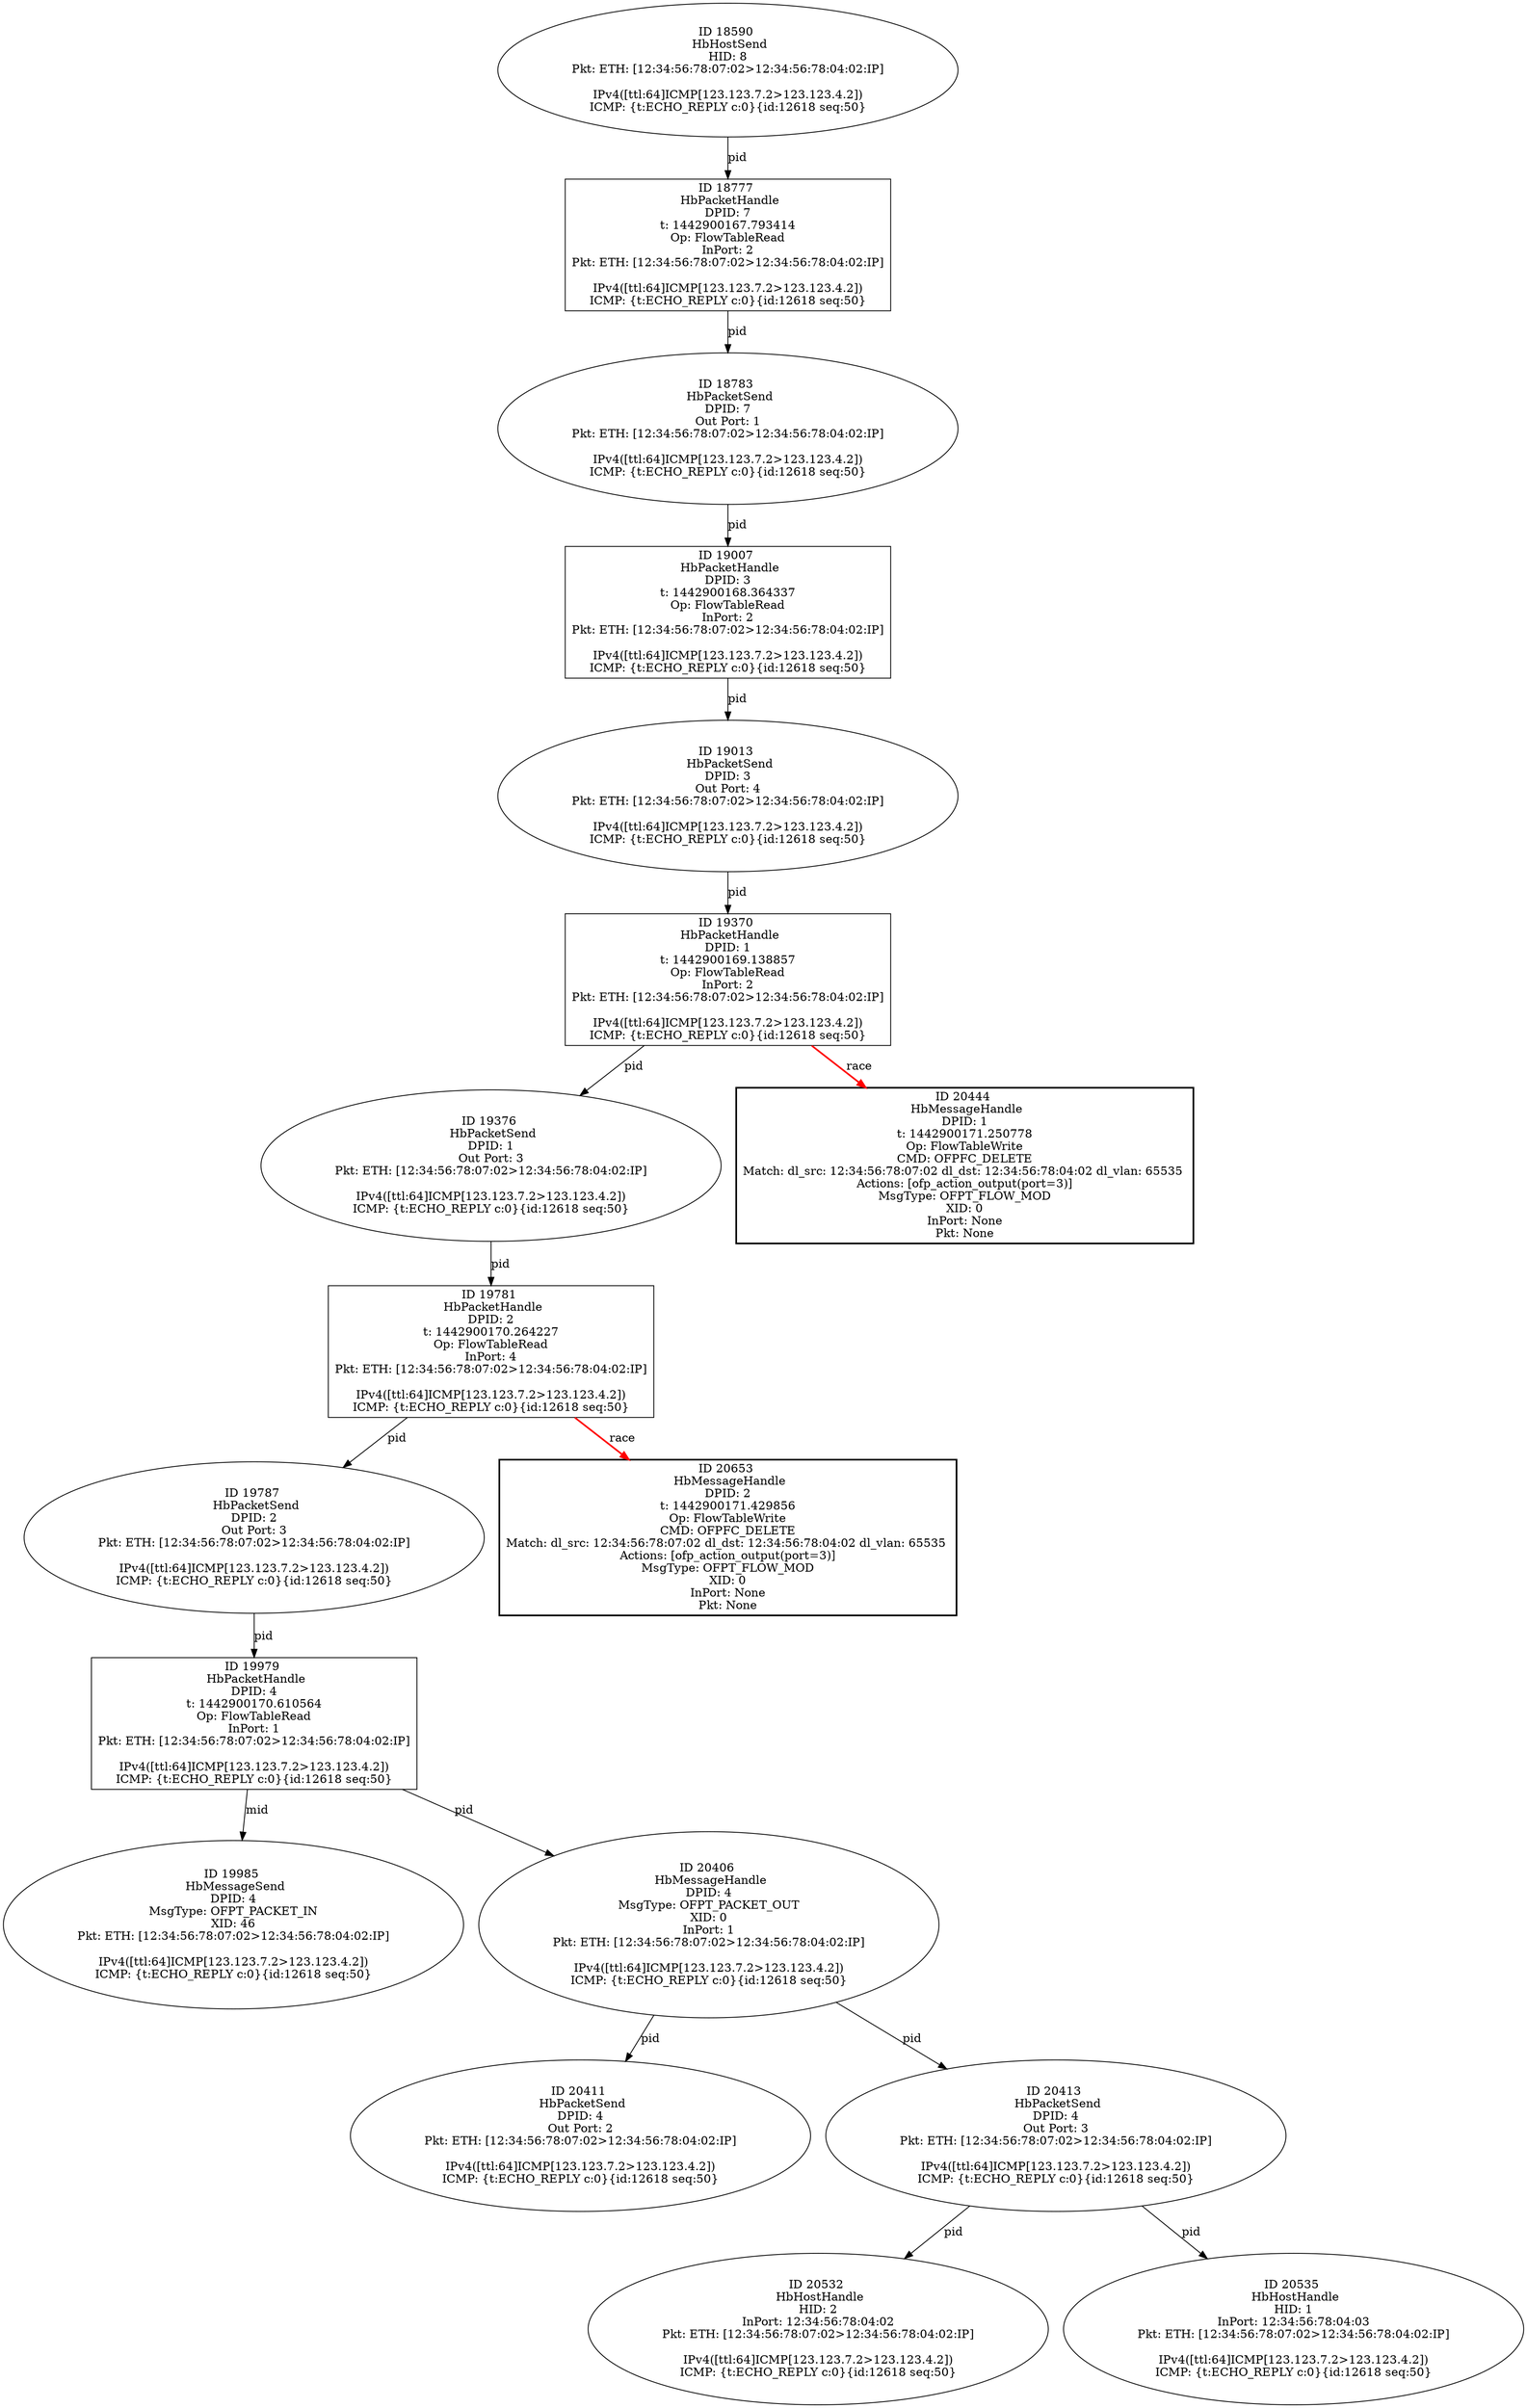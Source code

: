 strict digraph G {
19787 [shape=oval, event=<hb_events.HbPacketSend object at 0x10f788290>, label="ID 19787 
 HbPacketSend
DPID: 2
Out Port: 3
Pkt: ETH: [12:34:56:78:07:02>12:34:56:78:04:02:IP]

IPv4([ttl:64]ICMP[123.123.7.2>123.123.4.2])
ICMP: {t:ECHO_REPLY c:0}{id:12618 seq:50}"];
19013 [shape=oval, event=<hb_events.HbPacketSend object at 0x10f29cad0>, label="ID 19013 
 HbPacketSend
DPID: 3
Out Port: 4
Pkt: ETH: [12:34:56:78:07:02>12:34:56:78:04:02:IP]

IPv4([ttl:64]ICMP[123.123.7.2>123.123.4.2])
ICMP: {t:ECHO_REPLY c:0}{id:12618 seq:50}"];
19781 [shape=box, event=<hb_events.HbPacketHandle object at 0x10f784910>, label="ID 19781 
 HbPacketHandle
DPID: 2
t: 1442900170.264227
Op: FlowTableRead
InPort: 4
Pkt: ETH: [12:34:56:78:07:02>12:34:56:78:04:02:IP]

IPv4([ttl:64]ICMP[123.123.7.2>123.123.4.2])
ICMP: {t:ECHO_REPLY c:0}{id:12618 seq:50}"];
19370 [shape=box, event=<hb_events.HbPacketHandle object at 0x10f572210>, label="ID 19370 
 HbPacketHandle
DPID: 1
t: 1442900169.138857
Op: FlowTableRead
InPort: 2
Pkt: ETH: [12:34:56:78:07:02>12:34:56:78:04:02:IP]

IPv4([ttl:64]ICMP[123.123.7.2>123.123.4.2])
ICMP: {t:ECHO_REPLY c:0}{id:12618 seq:50}"];
19979 [shape=box, event=<hb_events.HbPacketHandle object at 0x10f81f290>, label="ID 19979 
 HbPacketHandle
DPID: 4
t: 1442900170.610564
Op: FlowTableRead
InPort: 1
Pkt: ETH: [12:34:56:78:07:02>12:34:56:78:04:02:IP]

IPv4([ttl:64]ICMP[123.123.7.2>123.123.4.2])
ICMP: {t:ECHO_REPLY c:0}{id:12618 seq:50}"];
20411 [shape=oval, event=<hb_events.HbPacketSend object at 0x10f96df90>, label="ID 20411 
 HbPacketSend
DPID: 4
Out Port: 2
Pkt: ETH: [12:34:56:78:07:02>12:34:56:78:04:02:IP]

IPv4([ttl:64]ICMP[123.123.7.2>123.123.4.2])
ICMP: {t:ECHO_REPLY c:0}{id:12618 seq:50}"];
20653 [shape=box, style=bold, event=<hb_events.HbMessageHandle object at 0x10fa043d0>, label="ID 20653 
 HbMessageHandle
DPID: 2
t: 1442900171.429856
Op: FlowTableWrite
CMD: OFPFC_DELETE
Match: dl_src: 12:34:56:78:07:02 dl_dst: 12:34:56:78:04:02 dl_vlan: 65535 
Actions: [ofp_action_output(port=3)]
MsgType: OFPT_FLOW_MOD
XID: 0
InPort: None
Pkt: None"];
19376 [shape=oval, event=<hb_events.HbPacketSend object at 0x10f578d50>, label="ID 19376 
 HbPacketSend
DPID: 1
Out Port: 3
Pkt: ETH: [12:34:56:78:07:02>12:34:56:78:04:02:IP]

IPv4([ttl:64]ICMP[123.123.7.2>123.123.4.2])
ICMP: {t:ECHO_REPLY c:0}{id:12618 seq:50}"];
19985 [shape=oval, event=<hb_events.HbMessageSend object at 0x10f811690>, label="ID 19985 
 HbMessageSend
DPID: 4
MsgType: OFPT_PACKET_IN
XID: 46
Pkt: ETH: [12:34:56:78:07:02>12:34:56:78:04:02:IP]

IPv4([ttl:64]ICMP[123.123.7.2>123.123.4.2])
ICMP: {t:ECHO_REPLY c:0}{id:12618 seq:50}"];
20532 [shape=oval, event=<hb_events.HbHostHandle object at 0x10f9bd790>, label="ID 20532 
 HbHostHandle
HID: 2
InPort: 12:34:56:78:04:02
Pkt: ETH: [12:34:56:78:07:02>12:34:56:78:04:02:IP]

IPv4([ttl:64]ICMP[123.123.7.2>123.123.4.2])
ICMP: {t:ECHO_REPLY c:0}{id:12618 seq:50}"];
20406 [shape=oval, event=<hb_events.HbMessageHandle object at 0x10f96d1d0>, label="ID 20406 
 HbMessageHandle
DPID: 4
MsgType: OFPT_PACKET_OUT
XID: 0
InPort: 1
Pkt: ETH: [12:34:56:78:07:02>12:34:56:78:04:02:IP]

IPv4([ttl:64]ICMP[123.123.7.2>123.123.4.2])
ICMP: {t:ECHO_REPLY c:0}{id:12618 seq:50}"];
20535 [shape=oval, event=<hb_events.HbHostHandle object at 0x10f9bd990>, label="ID 20535 
 HbHostHandle
HID: 1
InPort: 12:34:56:78:04:03
Pkt: ETH: [12:34:56:78:07:02>12:34:56:78:04:02:IP]

IPv4([ttl:64]ICMP[123.123.7.2>123.123.4.2])
ICMP: {t:ECHO_REPLY c:0}{id:12618 seq:50}"];
18777 [shape=box, event=<hb_events.HbPacketHandle object at 0x10f214650>, label="ID 18777 
 HbPacketHandle
DPID: 7
t: 1442900167.793414
Op: FlowTableRead
InPort: 2
Pkt: ETH: [12:34:56:78:07:02>12:34:56:78:04:02:IP]

IPv4([ttl:64]ICMP[123.123.7.2>123.123.4.2])
ICMP: {t:ECHO_REPLY c:0}{id:12618 seq:50}"];
18783 [shape=oval, event=<hb_events.HbPacketSend object at 0x10f214a10>, label="ID 18783 
 HbPacketSend
DPID: 7
Out Port: 1
Pkt: ETH: [12:34:56:78:07:02>12:34:56:78:04:02:IP]

IPv4([ttl:64]ICMP[123.123.7.2>123.123.4.2])
ICMP: {t:ECHO_REPLY c:0}{id:12618 seq:50}"];
20444 [shape=box, style=bold, event=<hb_events.HbMessageHandle object at 0x10f98a910>, label="ID 20444 
 HbMessageHandle
DPID: 1
t: 1442900171.250778
Op: FlowTableWrite
CMD: OFPFC_DELETE
Match: dl_src: 12:34:56:78:07:02 dl_dst: 12:34:56:78:04:02 dl_vlan: 65535 
Actions: [ofp_action_output(port=3)]
MsgType: OFPT_FLOW_MOD
XID: 0
InPort: None
Pkt: None"];
20413 [shape=oval, event=<hb_events.HbPacketSend object at 0x10f94a210>, label="ID 20413 
 HbPacketSend
DPID: 4
Out Port: 3
Pkt: ETH: [12:34:56:78:07:02>12:34:56:78:04:02:IP]

IPv4([ttl:64]ICMP[123.123.7.2>123.123.4.2])
ICMP: {t:ECHO_REPLY c:0}{id:12618 seq:50}"];
18590 [shape=oval, event=<hb_events.HbHostSend object at 0x10f0fa090>, label="ID 18590 
 HbHostSend
HID: 8
Pkt: ETH: [12:34:56:78:07:02>12:34:56:78:04:02:IP]

IPv4([ttl:64]ICMP[123.123.7.2>123.123.4.2])
ICMP: {t:ECHO_REPLY c:0}{id:12618 seq:50}"];
19007 [shape=box, event=<hb_events.HbPacketHandle object at 0x10f2f6110>, label="ID 19007 
 HbPacketHandle
DPID: 3
t: 1442900168.364337
Op: FlowTableRead
InPort: 2
Pkt: ETH: [12:34:56:78:07:02>12:34:56:78:04:02:IP]

IPv4([ttl:64]ICMP[123.123.7.2>123.123.4.2])
ICMP: {t:ECHO_REPLY c:0}{id:12618 seq:50}"];
19787 -> 19979  [rel=pid, label=pid];
19013 -> 19370  [rel=pid, label=pid];
19370 -> 19376  [rel=pid, label=pid];
19370 -> 20444  [harmful=True, color=red, style=bold, rel=race, label=race];
19979 -> 19985  [rel=mid, label=mid];
19979 -> 20406  [rel=pid, label=pid];
19007 -> 19013  [rel=pid, label=pid];
19376 -> 19781  [rel=pid, label=pid];
18783 -> 19007  [rel=pid, label=pid];
20406 -> 20411  [rel=pid, label=pid];
20406 -> 20413  [rel=pid, label=pid];
18777 -> 18783  [rel=pid, label=pid];
20413 -> 20532  [rel=pid, label=pid];
20413 -> 20535  [rel=pid, label=pid];
18590 -> 18777  [rel=pid, label=pid];
19781 -> 19787  [rel=pid, label=pid];
19781 -> 20653  [harmful=True, color=red, style=bold, rel=race, label=race];
}
